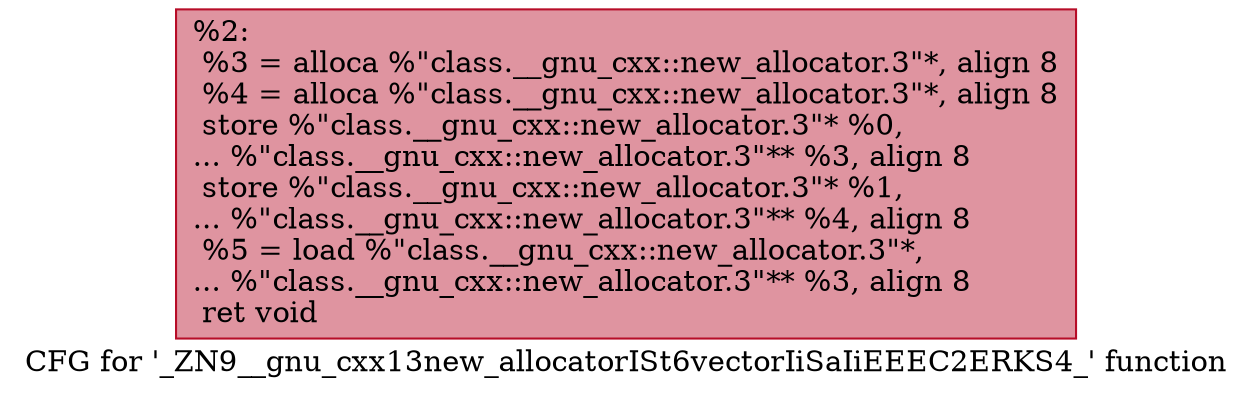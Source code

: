 digraph "CFG for '_ZN9__gnu_cxx13new_allocatorISt6vectorIiSaIiEEEC2ERKS4_' function" {
	label="CFG for '_ZN9__gnu_cxx13new_allocatorISt6vectorIiSaIiEEEC2ERKS4_' function";

	Node0x559aeaae9ab0 [shape=record,color="#b70d28ff", style=filled, fillcolor="#b70d2870",label="{%2:\l  %3 = alloca %\"class.__gnu_cxx::new_allocator.3\"*, align 8\l  %4 = alloca %\"class.__gnu_cxx::new_allocator.3\"*, align 8\l  store %\"class.__gnu_cxx::new_allocator.3\"* %0,\l... %\"class.__gnu_cxx::new_allocator.3\"** %3, align 8\l  store %\"class.__gnu_cxx::new_allocator.3\"* %1,\l... %\"class.__gnu_cxx::new_allocator.3\"** %4, align 8\l  %5 = load %\"class.__gnu_cxx::new_allocator.3\"*,\l... %\"class.__gnu_cxx::new_allocator.3\"** %3, align 8\l  ret void\l}"];
}

